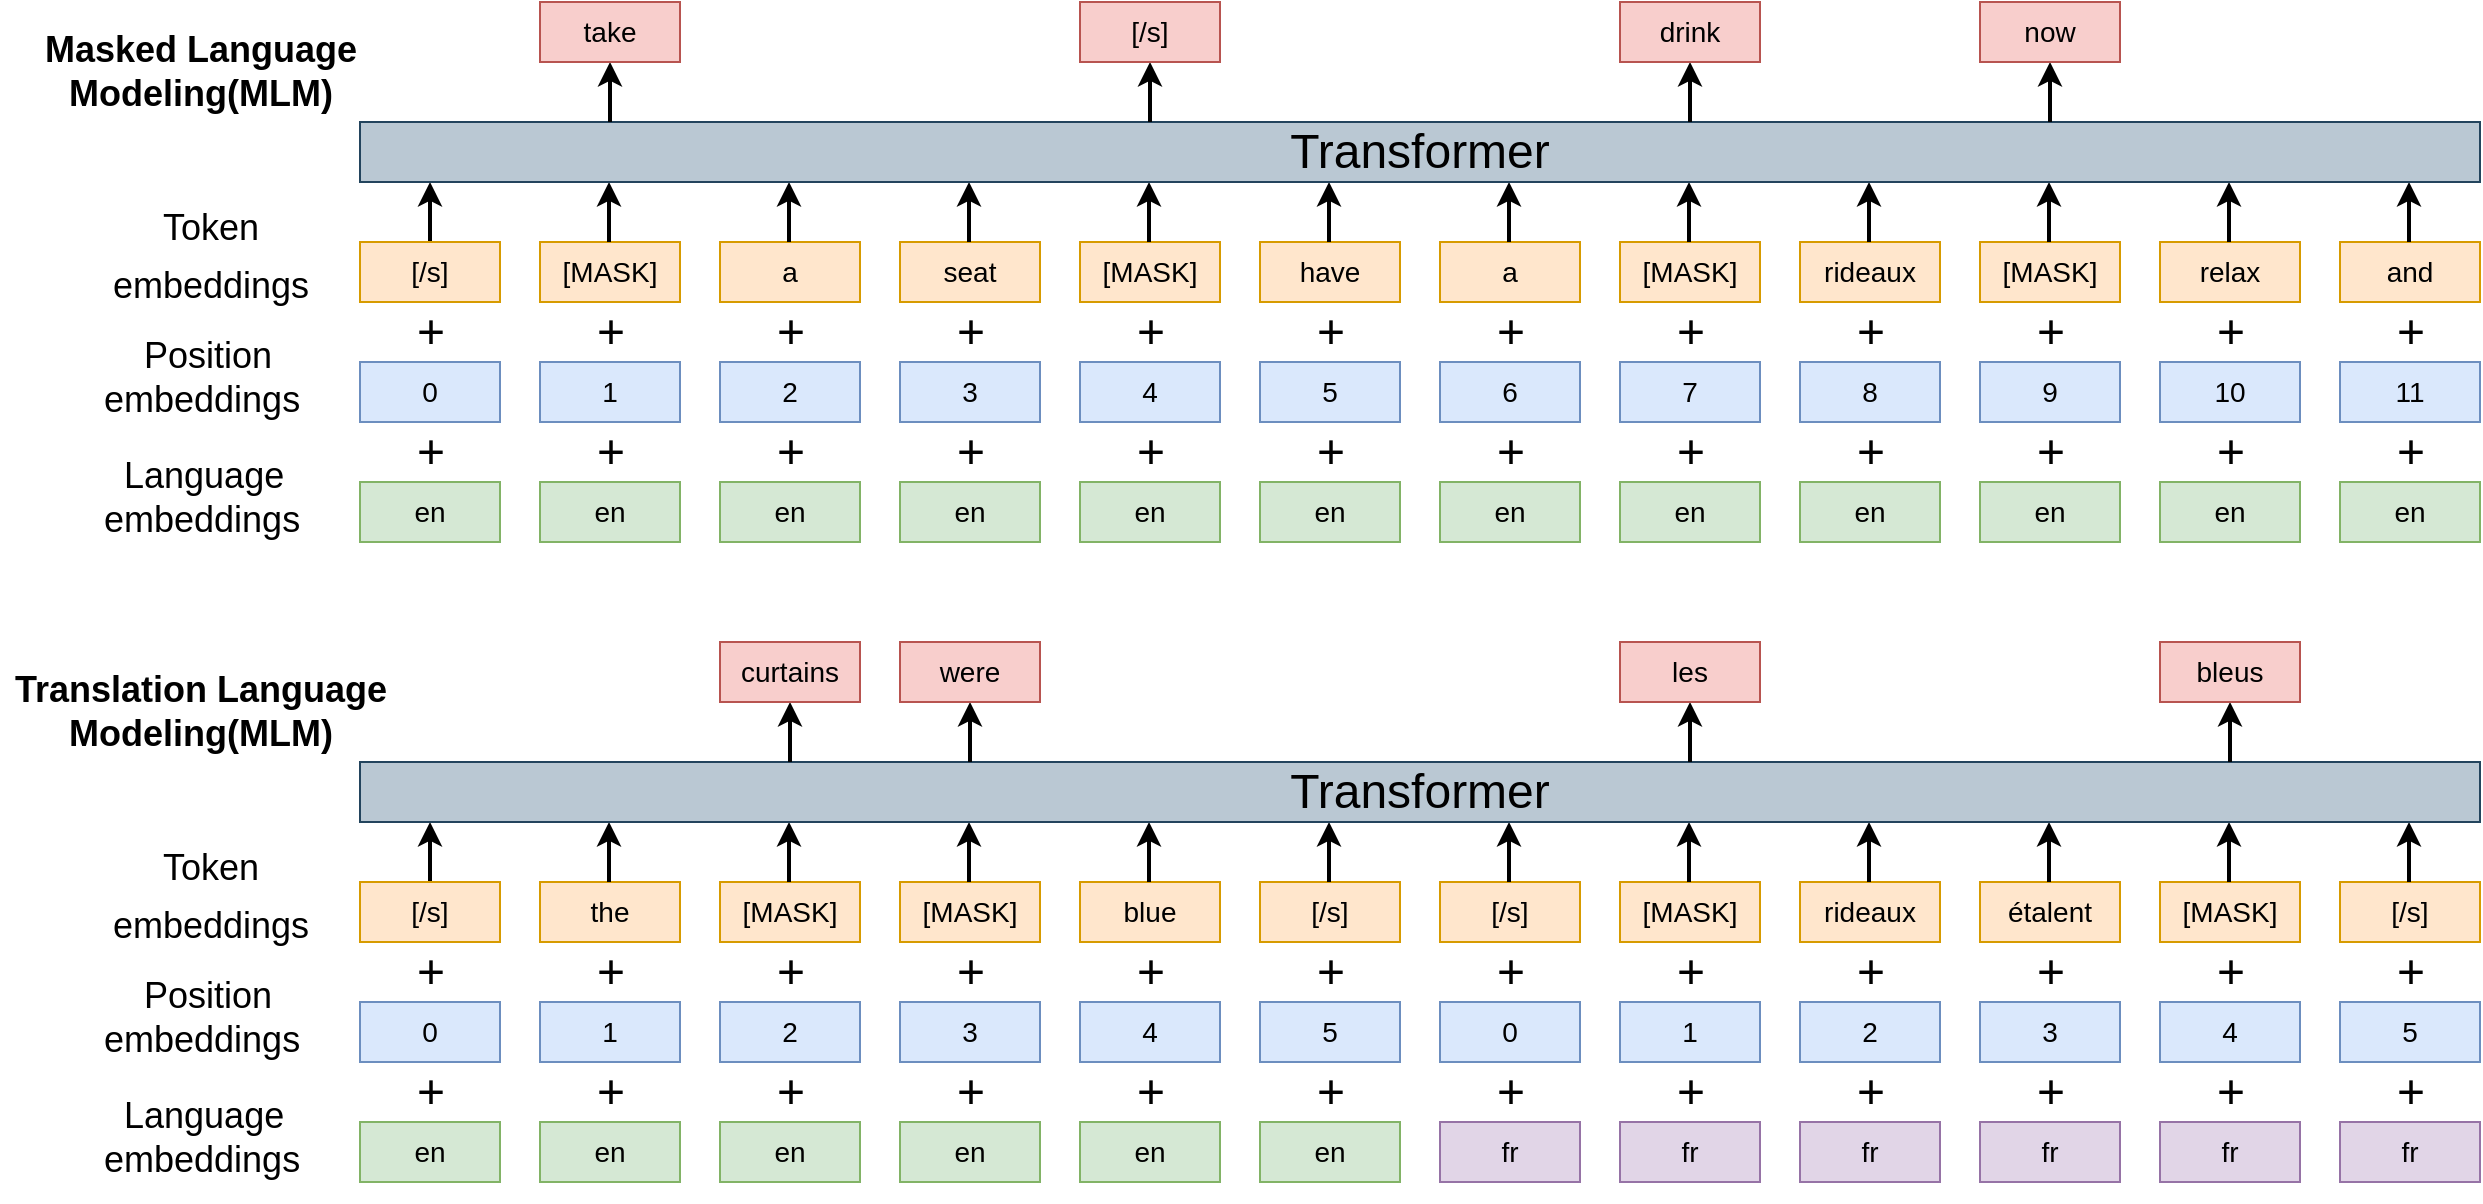 <mxfile version="17.4.4" type="github">
  <diagram id="t7kSTi8LcDSRyWMwSgST" name="Page-1">
    <mxGraphModel dx="1826" dy="1137" grid="1" gridSize="10" guides="1" tooltips="1" connect="1" arrows="1" fold="1" page="0" pageScale="1" pageWidth="827" pageHeight="1169" math="0" shadow="0">
      <root>
        <mxCell id="0" />
        <mxCell id="1" parent="0" />
        <mxCell id="HUBFKe5cnwWDwWhOUPrv-109" style="edgeStyle=orthogonalEdgeStyle;rounded=0;orthogonalLoop=1;jettySize=auto;html=1;exitX=0.5;exitY=0;exitDx=0;exitDy=0;fontSize=24;strokeWidth=2;" edge="1" parent="1" source="HUBFKe5cnwWDwWhOUPrv-1">
          <mxGeometry relative="1" as="geometry">
            <mxPoint x="-135" y="-50" as="targetPoint" />
          </mxGeometry>
        </mxCell>
        <mxCell id="HUBFKe5cnwWDwWhOUPrv-1" value="&lt;font style=&quot;font-size: 14px&quot;&gt;[/s]&lt;/font&gt;" style="rounded=0;whiteSpace=wrap;html=1;fillColor=#ffe6cc;strokeColor=#d79b00;" vertex="1" parent="1">
          <mxGeometry x="-170" y="-20" width="70" height="30" as="geometry" />
        </mxCell>
        <mxCell id="HUBFKe5cnwWDwWhOUPrv-2" value="&lt;font style=&quot;font-size: 14px&quot;&gt;[MASK]&lt;/font&gt;" style="rounded=0;whiteSpace=wrap;html=1;fillColor=#ffe6cc;strokeColor=#d79b00;" vertex="1" parent="1">
          <mxGeometry x="-80" y="-20" width="70" height="30" as="geometry" />
        </mxCell>
        <mxCell id="HUBFKe5cnwWDwWhOUPrv-18" value="&lt;font style=&quot;font-size: 14px&quot;&gt;0&lt;/font&gt;" style="rounded=0;whiteSpace=wrap;html=1;fillColor=#dae8fc;strokeColor=#6c8ebf;" vertex="1" parent="1">
          <mxGeometry x="-170" y="40" width="70" height="30" as="geometry" />
        </mxCell>
        <mxCell id="HUBFKe5cnwWDwWhOUPrv-19" value="&lt;font style=&quot;font-size: 14px&quot;&gt;1&lt;/font&gt;" style="rounded=0;whiteSpace=wrap;html=1;fillColor=#dae8fc;strokeColor=#6c8ebf;" vertex="1" parent="1">
          <mxGeometry x="-80" y="40" width="70" height="30" as="geometry" />
        </mxCell>
        <mxCell id="HUBFKe5cnwWDwWhOUPrv-21" value="&lt;font style=&quot;font-size: 14px&quot;&gt;11&lt;/font&gt;" style="rounded=0;whiteSpace=wrap;html=1;fillColor=#dae8fc;strokeColor=#6c8ebf;" vertex="1" parent="1">
          <mxGeometry x="820" y="40" width="70" height="30" as="geometry" />
        </mxCell>
        <mxCell id="HUBFKe5cnwWDwWhOUPrv-22" value="&lt;font style=&quot;font-size: 14px&quot;&gt;10&lt;/font&gt;" style="rounded=0;whiteSpace=wrap;html=1;fillColor=#dae8fc;strokeColor=#6c8ebf;" vertex="1" parent="1">
          <mxGeometry x="730" y="40" width="70" height="30" as="geometry" />
        </mxCell>
        <mxCell id="HUBFKe5cnwWDwWhOUPrv-23" value="&lt;font style=&quot;font-size: 14px&quot;&gt;9&lt;/font&gt;" style="rounded=0;whiteSpace=wrap;html=1;fillColor=#dae8fc;strokeColor=#6c8ebf;" vertex="1" parent="1">
          <mxGeometry x="640" y="40" width="70" height="30" as="geometry" />
        </mxCell>
        <mxCell id="HUBFKe5cnwWDwWhOUPrv-24" value="&lt;font style=&quot;font-size: 14px&quot;&gt;8&lt;/font&gt;" style="rounded=0;whiteSpace=wrap;html=1;fillColor=#dae8fc;strokeColor=#6c8ebf;" vertex="1" parent="1">
          <mxGeometry x="550" y="40" width="70" height="30" as="geometry" />
        </mxCell>
        <mxCell id="HUBFKe5cnwWDwWhOUPrv-25" value="&lt;font style=&quot;font-size: 14px&quot;&gt;7&lt;/font&gt;" style="rounded=0;whiteSpace=wrap;html=1;fillColor=#dae8fc;strokeColor=#6c8ebf;" vertex="1" parent="1">
          <mxGeometry x="460" y="40" width="70" height="30" as="geometry" />
        </mxCell>
        <mxCell id="HUBFKe5cnwWDwWhOUPrv-26" value="&lt;font style=&quot;font-size: 14px&quot;&gt;6&lt;/font&gt;" style="rounded=0;whiteSpace=wrap;html=1;fillColor=#dae8fc;strokeColor=#6c8ebf;" vertex="1" parent="1">
          <mxGeometry x="370" y="40" width="70" height="30" as="geometry" />
        </mxCell>
        <mxCell id="HUBFKe5cnwWDwWhOUPrv-27" value="&lt;font style=&quot;font-size: 14px&quot;&gt;5&lt;/font&gt;" style="rounded=0;whiteSpace=wrap;html=1;fillColor=#dae8fc;strokeColor=#6c8ebf;" vertex="1" parent="1">
          <mxGeometry x="280" y="40" width="70" height="30" as="geometry" />
        </mxCell>
        <mxCell id="HUBFKe5cnwWDwWhOUPrv-28" value="&lt;font style=&quot;font-size: 14px&quot;&gt;4&lt;/font&gt;" style="rounded=0;whiteSpace=wrap;html=1;fillColor=#dae8fc;strokeColor=#6c8ebf;" vertex="1" parent="1">
          <mxGeometry x="190" y="40" width="70" height="30" as="geometry" />
        </mxCell>
        <mxCell id="HUBFKe5cnwWDwWhOUPrv-29" value="&lt;font style=&quot;font-size: 14px&quot;&gt;3&lt;/font&gt;" style="rounded=0;whiteSpace=wrap;html=1;fillColor=#dae8fc;strokeColor=#6c8ebf;" vertex="1" parent="1">
          <mxGeometry x="100" y="40" width="70" height="30" as="geometry" />
        </mxCell>
        <mxCell id="HUBFKe5cnwWDwWhOUPrv-30" value="&lt;font style=&quot;font-size: 14px&quot;&gt;2&lt;/font&gt;" style="rounded=0;whiteSpace=wrap;html=1;fillColor=#dae8fc;strokeColor=#6c8ebf;" vertex="1" parent="1">
          <mxGeometry x="10" y="40" width="70" height="30" as="geometry" />
        </mxCell>
        <mxCell id="HUBFKe5cnwWDwWhOUPrv-31" value="&lt;font style=&quot;font-size: 14px&quot;&gt;en&lt;/font&gt;" style="rounded=0;whiteSpace=wrap;html=1;fillColor=#d5e8d4;strokeColor=#82b366;" vertex="1" parent="1">
          <mxGeometry x="-170" y="100" width="70" height="30" as="geometry" />
        </mxCell>
        <mxCell id="HUBFKe5cnwWDwWhOUPrv-32" value="&lt;font style=&quot;font-size: 14px&quot;&gt;en&lt;/font&gt;" style="rounded=0;whiteSpace=wrap;html=1;fillColor=#d5e8d4;strokeColor=#82b366;" vertex="1" parent="1">
          <mxGeometry x="-80" y="100" width="70" height="30" as="geometry" />
        </mxCell>
        <mxCell id="HUBFKe5cnwWDwWhOUPrv-34" value="&lt;font style=&quot;font-size: 14px&quot;&gt;en&lt;/font&gt;" style="rounded=0;whiteSpace=wrap;html=1;fillColor=#d5e8d4;strokeColor=#82b366;" vertex="1" parent="1">
          <mxGeometry x="820" y="100" width="70" height="30" as="geometry" />
        </mxCell>
        <mxCell id="HUBFKe5cnwWDwWhOUPrv-35" value="&lt;font style=&quot;font-size: 14px&quot;&gt;en&lt;/font&gt;" style="rounded=0;whiteSpace=wrap;html=1;fillColor=#d5e8d4;strokeColor=#82b366;" vertex="1" parent="1">
          <mxGeometry x="730" y="100" width="70" height="30" as="geometry" />
        </mxCell>
        <mxCell id="HUBFKe5cnwWDwWhOUPrv-36" value="&lt;font style=&quot;font-size: 14px&quot;&gt;en&lt;/font&gt;" style="rounded=0;whiteSpace=wrap;html=1;fillColor=#d5e8d4;strokeColor=#82b366;" vertex="1" parent="1">
          <mxGeometry x="640" y="100" width="70" height="30" as="geometry" />
        </mxCell>
        <mxCell id="HUBFKe5cnwWDwWhOUPrv-37" value="&lt;font style=&quot;font-size: 14px&quot;&gt;en&lt;/font&gt;" style="rounded=0;whiteSpace=wrap;html=1;fillColor=#d5e8d4;strokeColor=#82b366;" vertex="1" parent="1">
          <mxGeometry x="550" y="100" width="70" height="30" as="geometry" />
        </mxCell>
        <mxCell id="HUBFKe5cnwWDwWhOUPrv-38" value="&lt;font style=&quot;font-size: 14px&quot;&gt;en&lt;/font&gt;" style="rounded=0;whiteSpace=wrap;html=1;fillColor=#d5e8d4;strokeColor=#82b366;" vertex="1" parent="1">
          <mxGeometry x="460" y="100" width="70" height="30" as="geometry" />
        </mxCell>
        <mxCell id="HUBFKe5cnwWDwWhOUPrv-39" value="&lt;font style=&quot;font-size: 14px&quot;&gt;en&lt;/font&gt;" style="rounded=0;whiteSpace=wrap;html=1;fillColor=#d5e8d4;strokeColor=#82b366;" vertex="1" parent="1">
          <mxGeometry x="370" y="100" width="70" height="30" as="geometry" />
        </mxCell>
        <mxCell id="HUBFKe5cnwWDwWhOUPrv-40" value="&lt;font style=&quot;font-size: 14px&quot;&gt;en&lt;/font&gt;" style="rounded=0;whiteSpace=wrap;html=1;fillColor=#d5e8d4;strokeColor=#82b366;" vertex="1" parent="1">
          <mxGeometry x="280" y="100" width="70" height="30" as="geometry" />
        </mxCell>
        <mxCell id="HUBFKe5cnwWDwWhOUPrv-41" value="&lt;font style=&quot;font-size: 14px&quot;&gt;en&lt;/font&gt;" style="rounded=0;whiteSpace=wrap;html=1;fillColor=#d5e8d4;strokeColor=#82b366;" vertex="1" parent="1">
          <mxGeometry x="190" y="100" width="70" height="30" as="geometry" />
        </mxCell>
        <mxCell id="HUBFKe5cnwWDwWhOUPrv-42" value="&lt;font style=&quot;font-size: 14px&quot;&gt;en&lt;/font&gt;" style="rounded=0;whiteSpace=wrap;html=1;fillColor=#d5e8d4;strokeColor=#82b366;" vertex="1" parent="1">
          <mxGeometry x="100" y="100" width="70" height="30" as="geometry" />
        </mxCell>
        <mxCell id="HUBFKe5cnwWDwWhOUPrv-43" value="&lt;font style=&quot;font-size: 14px&quot;&gt;en&lt;/font&gt;" style="rounded=0;whiteSpace=wrap;html=1;fillColor=#d5e8d4;strokeColor=#82b366;" vertex="1" parent="1">
          <mxGeometry x="10" y="100" width="70" height="30" as="geometry" />
        </mxCell>
        <mxCell id="HUBFKe5cnwWDwWhOUPrv-83" value="&lt;font style=&quot;font-size: 24px&quot;&gt;+&lt;/font&gt;" style="text;html=1;align=center;verticalAlign=middle;resizable=0;points=[];autosize=1;strokeColor=none;fillColor=none;fontSize=14;" vertex="1" parent="1">
          <mxGeometry x="-150" y="70" width="30" height="30" as="geometry" />
        </mxCell>
        <mxCell id="HUBFKe5cnwWDwWhOUPrv-84" value="&lt;font style=&quot;font-size: 24px&quot;&gt;+&lt;/font&gt;" style="text;html=1;align=center;verticalAlign=middle;resizable=0;points=[];autosize=1;strokeColor=none;fillColor=none;fontSize=14;" vertex="1" parent="1">
          <mxGeometry x="-60" y="70" width="30" height="30" as="geometry" />
        </mxCell>
        <mxCell id="HUBFKe5cnwWDwWhOUPrv-85" value="&lt;font style=&quot;font-size: 24px&quot;&gt;+&lt;/font&gt;" style="text;html=1;align=center;verticalAlign=middle;resizable=0;points=[];autosize=1;strokeColor=none;fillColor=none;fontSize=14;" vertex="1" parent="1">
          <mxGeometry x="30" y="70" width="30" height="30" as="geometry" />
        </mxCell>
        <mxCell id="HUBFKe5cnwWDwWhOUPrv-86" value="&lt;font style=&quot;font-size: 24px&quot;&gt;+&lt;/font&gt;" style="text;html=1;align=center;verticalAlign=middle;resizable=0;points=[];autosize=1;strokeColor=none;fillColor=none;fontSize=14;" vertex="1" parent="1">
          <mxGeometry x="120" y="70" width="30" height="30" as="geometry" />
        </mxCell>
        <mxCell id="HUBFKe5cnwWDwWhOUPrv-87" value="&lt;font style=&quot;font-size: 24px&quot;&gt;+&lt;/font&gt;" style="text;html=1;align=center;verticalAlign=middle;resizable=0;points=[];autosize=1;strokeColor=none;fillColor=none;fontSize=14;" vertex="1" parent="1">
          <mxGeometry x="210" y="70" width="30" height="30" as="geometry" />
        </mxCell>
        <mxCell id="HUBFKe5cnwWDwWhOUPrv-88" value="&lt;font style=&quot;font-size: 24px&quot;&gt;+&lt;/font&gt;" style="text;html=1;align=center;verticalAlign=middle;resizable=0;points=[];autosize=1;strokeColor=none;fillColor=none;fontSize=14;" vertex="1" parent="1">
          <mxGeometry x="300" y="70" width="30" height="30" as="geometry" />
        </mxCell>
        <mxCell id="HUBFKe5cnwWDwWhOUPrv-89" value="&lt;font style=&quot;font-size: 24px&quot;&gt;+&lt;/font&gt;" style="text;html=1;align=center;verticalAlign=middle;resizable=0;points=[];autosize=1;strokeColor=none;fillColor=none;fontSize=14;" vertex="1" parent="1">
          <mxGeometry x="390" y="70" width="30" height="30" as="geometry" />
        </mxCell>
        <mxCell id="HUBFKe5cnwWDwWhOUPrv-90" value="&lt;font style=&quot;font-size: 24px&quot;&gt;+&lt;/font&gt;" style="text;html=1;align=center;verticalAlign=middle;resizable=0;points=[];autosize=1;strokeColor=none;fillColor=none;fontSize=14;" vertex="1" parent="1">
          <mxGeometry x="480" y="70" width="30" height="30" as="geometry" />
        </mxCell>
        <mxCell id="HUBFKe5cnwWDwWhOUPrv-91" value="&lt;font style=&quot;font-size: 24px&quot;&gt;+&lt;/font&gt;" style="text;html=1;align=center;verticalAlign=middle;resizable=0;points=[];autosize=1;strokeColor=none;fillColor=none;fontSize=14;" vertex="1" parent="1">
          <mxGeometry x="570" y="70" width="30" height="30" as="geometry" />
        </mxCell>
        <mxCell id="HUBFKe5cnwWDwWhOUPrv-92" value="&lt;font style=&quot;font-size: 24px&quot;&gt;+&lt;/font&gt;" style="text;html=1;align=center;verticalAlign=middle;resizable=0;points=[];autosize=1;strokeColor=none;fillColor=none;fontSize=14;" vertex="1" parent="1">
          <mxGeometry x="750" y="70" width="30" height="30" as="geometry" />
        </mxCell>
        <mxCell id="HUBFKe5cnwWDwWhOUPrv-93" value="&lt;font style=&quot;font-size: 24px&quot;&gt;+&lt;/font&gt;" style="text;html=1;align=center;verticalAlign=middle;resizable=0;points=[];autosize=1;strokeColor=none;fillColor=none;fontSize=14;" vertex="1" parent="1">
          <mxGeometry x="660" y="70" width="30" height="30" as="geometry" />
        </mxCell>
        <mxCell id="HUBFKe5cnwWDwWhOUPrv-94" value="&lt;font style=&quot;font-size: 24px&quot;&gt;+&lt;/font&gt;" style="text;html=1;align=center;verticalAlign=middle;resizable=0;points=[];autosize=1;strokeColor=none;fillColor=none;fontSize=14;" vertex="1" parent="1">
          <mxGeometry x="840" y="70" width="30" height="30" as="geometry" />
        </mxCell>
        <mxCell id="HUBFKe5cnwWDwWhOUPrv-96" value="&lt;font style=&quot;font-size: 24px&quot;&gt;+&lt;/font&gt;" style="text;html=1;align=center;verticalAlign=middle;resizable=0;points=[];autosize=1;strokeColor=none;fillColor=none;fontSize=14;" vertex="1" parent="1">
          <mxGeometry x="-150" y="10" width="30" height="30" as="geometry" />
        </mxCell>
        <mxCell id="HUBFKe5cnwWDwWhOUPrv-97" value="&lt;font style=&quot;font-size: 24px&quot;&gt;+&lt;/font&gt;" style="text;html=1;align=center;verticalAlign=middle;resizable=0;points=[];autosize=1;strokeColor=none;fillColor=none;fontSize=14;" vertex="1" parent="1">
          <mxGeometry x="-60" y="10" width="30" height="30" as="geometry" />
        </mxCell>
        <mxCell id="HUBFKe5cnwWDwWhOUPrv-98" value="&lt;font style=&quot;font-size: 24px&quot;&gt;+&lt;/font&gt;" style="text;html=1;align=center;verticalAlign=middle;resizable=0;points=[];autosize=1;strokeColor=none;fillColor=none;fontSize=14;" vertex="1" parent="1">
          <mxGeometry x="30" y="10" width="30" height="30" as="geometry" />
        </mxCell>
        <mxCell id="HUBFKe5cnwWDwWhOUPrv-99" value="&lt;font style=&quot;font-size: 24px&quot;&gt;+&lt;/font&gt;" style="text;html=1;align=center;verticalAlign=middle;resizable=0;points=[];autosize=1;strokeColor=none;fillColor=none;fontSize=14;" vertex="1" parent="1">
          <mxGeometry x="120" y="10" width="30" height="30" as="geometry" />
        </mxCell>
        <mxCell id="HUBFKe5cnwWDwWhOUPrv-100" value="&lt;font style=&quot;font-size: 24px&quot;&gt;+&lt;/font&gt;" style="text;html=1;align=center;verticalAlign=middle;resizable=0;points=[];autosize=1;strokeColor=none;fillColor=none;fontSize=14;" vertex="1" parent="1">
          <mxGeometry x="210" y="10" width="30" height="30" as="geometry" />
        </mxCell>
        <mxCell id="HUBFKe5cnwWDwWhOUPrv-101" value="&lt;font style=&quot;font-size: 24px&quot;&gt;+&lt;/font&gt;" style="text;html=1;align=center;verticalAlign=middle;resizable=0;points=[];autosize=1;strokeColor=none;fillColor=none;fontSize=14;" vertex="1" parent="1">
          <mxGeometry x="300" y="10" width="30" height="30" as="geometry" />
        </mxCell>
        <mxCell id="HUBFKe5cnwWDwWhOUPrv-102" value="&lt;font style=&quot;font-size: 24px&quot;&gt;+&lt;/font&gt;" style="text;html=1;align=center;verticalAlign=middle;resizable=0;points=[];autosize=1;strokeColor=none;fillColor=none;fontSize=14;" vertex="1" parent="1">
          <mxGeometry x="390" y="10" width="30" height="30" as="geometry" />
        </mxCell>
        <mxCell id="HUBFKe5cnwWDwWhOUPrv-103" value="&lt;font style=&quot;font-size: 24px&quot;&gt;+&lt;/font&gt;" style="text;html=1;align=center;verticalAlign=middle;resizable=0;points=[];autosize=1;strokeColor=none;fillColor=none;fontSize=14;" vertex="1" parent="1">
          <mxGeometry x="480" y="10" width="30" height="30" as="geometry" />
        </mxCell>
        <mxCell id="HUBFKe5cnwWDwWhOUPrv-104" value="&lt;font style=&quot;font-size: 24px&quot;&gt;+&lt;/font&gt;" style="text;html=1;align=center;verticalAlign=middle;resizable=0;points=[];autosize=1;strokeColor=none;fillColor=none;fontSize=14;" vertex="1" parent="1">
          <mxGeometry x="570" y="10" width="30" height="30" as="geometry" />
        </mxCell>
        <mxCell id="HUBFKe5cnwWDwWhOUPrv-105" value="&lt;font style=&quot;font-size: 24px&quot;&gt;+&lt;/font&gt;" style="text;html=1;align=center;verticalAlign=middle;resizable=0;points=[];autosize=1;strokeColor=none;fillColor=none;fontSize=14;" vertex="1" parent="1">
          <mxGeometry x="750" y="10" width="30" height="30" as="geometry" />
        </mxCell>
        <mxCell id="HUBFKe5cnwWDwWhOUPrv-106" value="&lt;font style=&quot;font-size: 24px&quot;&gt;+&lt;/font&gt;" style="text;html=1;align=center;verticalAlign=middle;resizable=0;points=[];autosize=1;strokeColor=none;fillColor=none;fontSize=14;" vertex="1" parent="1">
          <mxGeometry x="660" y="10" width="30" height="30" as="geometry" />
        </mxCell>
        <mxCell id="HUBFKe5cnwWDwWhOUPrv-107" value="&lt;font style=&quot;font-size: 24px&quot;&gt;+&lt;/font&gt;" style="text;html=1;align=center;verticalAlign=middle;resizable=0;points=[];autosize=1;strokeColor=none;fillColor=none;fontSize=14;" vertex="1" parent="1">
          <mxGeometry x="840" y="10" width="30" height="30" as="geometry" />
        </mxCell>
        <mxCell id="HUBFKe5cnwWDwWhOUPrv-110" style="edgeStyle=orthogonalEdgeStyle;rounded=0;orthogonalLoop=1;jettySize=auto;html=1;exitX=0.5;exitY=0;exitDx=0;exitDy=0;fontSize=24;strokeWidth=2;" edge="1" parent="1">
          <mxGeometry relative="1" as="geometry">
            <mxPoint x="-45.5" y="-50" as="targetPoint" />
            <mxPoint x="-45.5" y="-20" as="sourcePoint" />
          </mxGeometry>
        </mxCell>
        <mxCell id="HUBFKe5cnwWDwWhOUPrv-118" value="&lt;font style=&quot;font-size: 14px&quot;&gt;a&lt;/font&gt;" style="rounded=0;whiteSpace=wrap;html=1;fillColor=#ffe6cc;strokeColor=#d79b00;" vertex="1" parent="1">
          <mxGeometry x="10" y="-20" width="70" height="30" as="geometry" />
        </mxCell>
        <mxCell id="HUBFKe5cnwWDwWhOUPrv-119" style="edgeStyle=orthogonalEdgeStyle;rounded=0;orthogonalLoop=1;jettySize=auto;html=1;exitX=0.5;exitY=0;exitDx=0;exitDy=0;fontSize=24;strokeWidth=2;" edge="1" parent="1">
          <mxGeometry relative="1" as="geometry">
            <mxPoint x="44.5" y="-50" as="targetPoint" />
            <mxPoint x="44.5" y="-20" as="sourcePoint" />
          </mxGeometry>
        </mxCell>
        <mxCell id="HUBFKe5cnwWDwWhOUPrv-125" value="&lt;font style=&quot;font-size: 14px&quot;&gt;seat&lt;/font&gt;" style="rounded=0;whiteSpace=wrap;html=1;fillColor=#ffe6cc;strokeColor=#d79b00;" vertex="1" parent="1">
          <mxGeometry x="100" y="-20" width="70" height="30" as="geometry" />
        </mxCell>
        <mxCell id="HUBFKe5cnwWDwWhOUPrv-126" style="edgeStyle=orthogonalEdgeStyle;rounded=0;orthogonalLoop=1;jettySize=auto;html=1;exitX=0.5;exitY=0;exitDx=0;exitDy=0;fontSize=24;strokeWidth=2;" edge="1" parent="1">
          <mxGeometry relative="1" as="geometry">
            <mxPoint x="134.5" y="-50" as="targetPoint" />
            <mxPoint x="134.5" y="-20" as="sourcePoint" />
          </mxGeometry>
        </mxCell>
        <mxCell id="HUBFKe5cnwWDwWhOUPrv-127" value="&lt;font style=&quot;font-size: 14px&quot;&gt;[MASK]&lt;/font&gt;" style="rounded=0;whiteSpace=wrap;html=1;fillColor=#ffe6cc;strokeColor=#d79b00;" vertex="1" parent="1">
          <mxGeometry x="190" y="-20" width="70" height="30" as="geometry" />
        </mxCell>
        <mxCell id="HUBFKe5cnwWDwWhOUPrv-128" style="edgeStyle=orthogonalEdgeStyle;rounded=0;orthogonalLoop=1;jettySize=auto;html=1;exitX=0.5;exitY=0;exitDx=0;exitDy=0;fontSize=24;strokeWidth=2;" edge="1" parent="1">
          <mxGeometry relative="1" as="geometry">
            <mxPoint x="224.5" y="-50" as="targetPoint" />
            <mxPoint x="224.5" y="-20" as="sourcePoint" />
          </mxGeometry>
        </mxCell>
        <mxCell id="HUBFKe5cnwWDwWhOUPrv-129" value="&lt;font style=&quot;font-size: 14px&quot;&gt;have&lt;/font&gt;" style="rounded=0;whiteSpace=wrap;html=1;fillColor=#ffe6cc;strokeColor=#d79b00;" vertex="1" parent="1">
          <mxGeometry x="280" y="-20" width="70" height="30" as="geometry" />
        </mxCell>
        <mxCell id="HUBFKe5cnwWDwWhOUPrv-130" style="edgeStyle=orthogonalEdgeStyle;rounded=0;orthogonalLoop=1;jettySize=auto;html=1;exitX=0.5;exitY=0;exitDx=0;exitDy=0;fontSize=24;strokeWidth=2;" edge="1" parent="1">
          <mxGeometry relative="1" as="geometry">
            <mxPoint x="314.5" y="-50" as="targetPoint" />
            <mxPoint x="314.5" y="-20" as="sourcePoint" />
          </mxGeometry>
        </mxCell>
        <mxCell id="HUBFKe5cnwWDwWhOUPrv-131" value="&lt;font style=&quot;font-size: 14px&quot;&gt;a&lt;/font&gt;" style="rounded=0;whiteSpace=wrap;html=1;fillColor=#ffe6cc;strokeColor=#d79b00;" vertex="1" parent="1">
          <mxGeometry x="370" y="-20" width="70" height="30" as="geometry" />
        </mxCell>
        <mxCell id="HUBFKe5cnwWDwWhOUPrv-132" style="edgeStyle=orthogonalEdgeStyle;rounded=0;orthogonalLoop=1;jettySize=auto;html=1;exitX=0.5;exitY=0;exitDx=0;exitDy=0;fontSize=24;strokeWidth=2;" edge="1" parent="1">
          <mxGeometry relative="1" as="geometry">
            <mxPoint x="404.5" y="-50" as="targetPoint" />
            <mxPoint x="404.5" y="-20" as="sourcePoint" />
          </mxGeometry>
        </mxCell>
        <mxCell id="HUBFKe5cnwWDwWhOUPrv-133" value="&lt;span style=&quot;font-size: 14px&quot;&gt;[MASK]&lt;/span&gt;" style="rounded=0;whiteSpace=wrap;html=1;fillColor=#ffe6cc;strokeColor=#d79b00;" vertex="1" parent="1">
          <mxGeometry x="460" y="-20" width="70" height="30" as="geometry" />
        </mxCell>
        <mxCell id="HUBFKe5cnwWDwWhOUPrv-134" style="edgeStyle=orthogonalEdgeStyle;rounded=0;orthogonalLoop=1;jettySize=auto;html=1;exitX=0.5;exitY=0;exitDx=0;exitDy=0;fontSize=24;strokeWidth=2;" edge="1" parent="1">
          <mxGeometry relative="1" as="geometry">
            <mxPoint x="494.5" y="-50" as="targetPoint" />
            <mxPoint x="494.5" y="-20" as="sourcePoint" />
          </mxGeometry>
        </mxCell>
        <mxCell id="HUBFKe5cnwWDwWhOUPrv-135" value="&lt;font style=&quot;font-size: 14px&quot;&gt;rideaux&lt;/font&gt;" style="rounded=0;whiteSpace=wrap;html=1;fillColor=#ffe6cc;strokeColor=#d79b00;" vertex="1" parent="1">
          <mxGeometry x="550" y="-20" width="70" height="30" as="geometry" />
        </mxCell>
        <mxCell id="HUBFKe5cnwWDwWhOUPrv-136" style="edgeStyle=orthogonalEdgeStyle;rounded=0;orthogonalLoop=1;jettySize=auto;html=1;exitX=0.5;exitY=0;exitDx=0;exitDy=0;fontSize=24;strokeWidth=2;" edge="1" parent="1">
          <mxGeometry relative="1" as="geometry">
            <mxPoint x="584.5" y="-50" as="targetPoint" />
            <mxPoint x="584.5" y="-20" as="sourcePoint" />
          </mxGeometry>
        </mxCell>
        <mxCell id="HUBFKe5cnwWDwWhOUPrv-137" value="&lt;span style=&quot;font-size: 14px&quot;&gt;[MASK]&lt;/span&gt;" style="rounded=0;whiteSpace=wrap;html=1;fillColor=#ffe6cc;strokeColor=#d79b00;" vertex="1" parent="1">
          <mxGeometry x="640" y="-20" width="70" height="30" as="geometry" />
        </mxCell>
        <mxCell id="HUBFKe5cnwWDwWhOUPrv-138" style="edgeStyle=orthogonalEdgeStyle;rounded=0;orthogonalLoop=1;jettySize=auto;html=1;exitX=0.5;exitY=0;exitDx=0;exitDy=0;fontSize=24;strokeWidth=2;" edge="1" parent="1">
          <mxGeometry relative="1" as="geometry">
            <mxPoint x="674.5" y="-50" as="targetPoint" />
            <mxPoint x="674.5" y="-20" as="sourcePoint" />
          </mxGeometry>
        </mxCell>
        <mxCell id="HUBFKe5cnwWDwWhOUPrv-139" value="&lt;font style=&quot;font-size: 14px&quot;&gt;relax&lt;/font&gt;" style="rounded=0;whiteSpace=wrap;html=1;fillColor=#ffe6cc;strokeColor=#d79b00;" vertex="1" parent="1">
          <mxGeometry x="730" y="-20" width="70" height="30" as="geometry" />
        </mxCell>
        <mxCell id="HUBFKe5cnwWDwWhOUPrv-140" style="edgeStyle=orthogonalEdgeStyle;rounded=0;orthogonalLoop=1;jettySize=auto;html=1;exitX=0.5;exitY=0;exitDx=0;exitDy=0;fontSize=24;strokeWidth=2;" edge="1" parent="1">
          <mxGeometry relative="1" as="geometry">
            <mxPoint x="764.5" y="-50" as="targetPoint" />
            <mxPoint x="764.5" y="-20" as="sourcePoint" />
          </mxGeometry>
        </mxCell>
        <mxCell id="HUBFKe5cnwWDwWhOUPrv-141" value="&lt;font style=&quot;font-size: 14px&quot;&gt;and&lt;/font&gt;" style="rounded=0;whiteSpace=wrap;html=1;fillColor=#ffe6cc;strokeColor=#d79b00;" vertex="1" parent="1">
          <mxGeometry x="820" y="-20" width="70" height="30" as="geometry" />
        </mxCell>
        <mxCell id="HUBFKe5cnwWDwWhOUPrv-142" style="edgeStyle=orthogonalEdgeStyle;rounded=0;orthogonalLoop=1;jettySize=auto;html=1;exitX=0.5;exitY=0;exitDx=0;exitDy=0;fontSize=24;strokeWidth=2;" edge="1" parent="1">
          <mxGeometry relative="1" as="geometry">
            <mxPoint x="854.5" y="-50" as="targetPoint" />
            <mxPoint x="854.5" y="-20" as="sourcePoint" />
          </mxGeometry>
        </mxCell>
        <mxCell id="HUBFKe5cnwWDwWhOUPrv-145" value="Transformer" style="rounded=0;whiteSpace=wrap;html=1;fontSize=24;fillColor=#bac8d3;strokeColor=#23445d;" vertex="1" parent="1">
          <mxGeometry x="-170" y="-80" width="1060" height="30" as="geometry" />
        </mxCell>
        <mxCell id="HUBFKe5cnwWDwWhOUPrv-146" value="&lt;font style=&quot;font-size: 18px&quot;&gt;Token&lt;br&gt;embeddings&lt;/font&gt;" style="text;html=1;align=center;verticalAlign=middle;resizable=0;points=[];autosize=1;strokeColor=none;fillColor=none;fontSize=24;" vertex="1" parent="1">
          <mxGeometry x="-300" y="-50" width="110" height="70" as="geometry" />
        </mxCell>
        <mxCell id="HUBFKe5cnwWDwWhOUPrv-147" value="&lt;span style=&quot;color: rgb(0 , 0 , 0) ; font-family: &amp;#34;helvetica&amp;#34; ; font-size: 18px ; font-style: normal ; font-weight: 400 ; letter-spacing: normal ; text-align: center ; text-indent: 0px ; text-transform: none ; word-spacing: 0px ; background-color: rgb(255 , 255 , 255) ; display: inline ; float: none&quot;&gt;&amp;nbsp; &amp;nbsp; Position&lt;/span&gt;&lt;br style=&quot;color: rgb(0 , 0 , 0) ; font-family: &amp;#34;helvetica&amp;#34; ; font-size: 18px ; font-style: normal ; font-weight: 400 ; letter-spacing: normal ; text-align: center ; text-indent: 0px ; text-transform: none ; word-spacing: 0px ; background-color: rgb(255 , 255 , 255)&quot;&gt;&lt;span style=&quot;color: rgb(0 , 0 , 0) ; font-family: &amp;#34;helvetica&amp;#34; ; font-size: 18px ; font-style: normal ; font-weight: 400 ; letter-spacing: normal ; text-align: center ; text-indent: 0px ; text-transform: none ; word-spacing: 0px ; background-color: rgb(255 , 255 , 255) ; display: inline ; float: none&quot;&gt;embeddings&lt;/span&gt;" style="text;whiteSpace=wrap;html=1;fontSize=18;" vertex="1" parent="1">
          <mxGeometry x="-300" y="20" width="120" height="60" as="geometry" />
        </mxCell>
        <mxCell id="HUBFKe5cnwWDwWhOUPrv-148" value="&lt;span style=&quot;color: rgb(0 , 0 , 0) ; font-family: &amp;#34;helvetica&amp;#34; ; font-size: 18px ; font-style: normal ; font-weight: 400 ; letter-spacing: normal ; text-align: center ; text-indent: 0px ; text-transform: none ; word-spacing: 0px ; background-color: rgb(255 , 255 , 255) ; display: inline ; float: none&quot;&gt;&amp;nbsp; Language&lt;/span&gt;&lt;br style=&quot;color: rgb(0 , 0 , 0) ; font-family: &amp;#34;helvetica&amp;#34; ; font-size: 18px ; font-style: normal ; font-weight: 400 ; letter-spacing: normal ; text-align: center ; text-indent: 0px ; text-transform: none ; word-spacing: 0px ; background-color: rgb(255 , 255 , 255)&quot;&gt;&lt;span style=&quot;color: rgb(0 , 0 , 0) ; font-family: &amp;#34;helvetica&amp;#34; ; font-size: 18px ; font-style: normal ; font-weight: 400 ; letter-spacing: normal ; text-align: center ; text-indent: 0px ; text-transform: none ; word-spacing: 0px ; background-color: rgb(255 , 255 , 255) ; display: inline ; float: none&quot;&gt;embeddings&lt;/span&gt;" style="text;whiteSpace=wrap;html=1;fontSize=18;" vertex="1" parent="1">
          <mxGeometry x="-300" y="80" width="120" height="60" as="geometry" />
        </mxCell>
        <mxCell id="HUBFKe5cnwWDwWhOUPrv-149" value="&lt;b&gt;Masked Language&lt;br&gt;Modeling(MLM)&lt;/b&gt;" style="text;html=1;align=center;verticalAlign=middle;resizable=0;points=[];autosize=1;strokeColor=none;fillColor=none;fontSize=18;" vertex="1" parent="1">
          <mxGeometry x="-335" y="-130" width="170" height="50" as="geometry" />
        </mxCell>
        <mxCell id="HUBFKe5cnwWDwWhOUPrv-155" style="edgeStyle=orthogonalEdgeStyle;rounded=0;orthogonalLoop=1;jettySize=auto;html=1;fontSize=18;strokeWidth=2;entryX=0.5;entryY=1;entryDx=0;entryDy=0;" edge="1" parent="1" target="HUBFKe5cnwWDwWhOUPrv-150">
          <mxGeometry relative="1" as="geometry">
            <mxPoint x="40" y="-125" as="targetPoint" />
            <mxPoint x="-45" y="-80" as="sourcePoint" />
          </mxGeometry>
        </mxCell>
        <mxCell id="HUBFKe5cnwWDwWhOUPrv-150" value="&lt;font style=&quot;font-size: 14px&quot;&gt;take&lt;/font&gt;" style="rounded=0;whiteSpace=wrap;html=1;fillColor=#f8cecc;strokeColor=#b85450;" vertex="1" parent="1">
          <mxGeometry x="-80" y="-140" width="70" height="30" as="geometry" />
        </mxCell>
        <mxCell id="HUBFKe5cnwWDwWhOUPrv-156" style="edgeStyle=orthogonalEdgeStyle;rounded=0;orthogonalLoop=1;jettySize=auto;html=1;fontSize=18;strokeWidth=2;entryX=0.5;entryY=1;entryDx=0;entryDy=0;" edge="1" parent="1" target="HUBFKe5cnwWDwWhOUPrv-157">
          <mxGeometry relative="1" as="geometry">
            <mxPoint x="760" y="-125" as="targetPoint" />
            <mxPoint x="675" y="-80" as="sourcePoint" />
          </mxGeometry>
        </mxCell>
        <mxCell id="HUBFKe5cnwWDwWhOUPrv-157" value="&lt;font style=&quot;font-size: 14px&quot;&gt;now&lt;/font&gt;" style="rounded=0;whiteSpace=wrap;html=1;fillColor=#f8cecc;strokeColor=#b85450;" vertex="1" parent="1">
          <mxGeometry x="640" y="-140" width="70" height="30" as="geometry" />
        </mxCell>
        <mxCell id="HUBFKe5cnwWDwWhOUPrv-160" style="edgeStyle=orthogonalEdgeStyle;rounded=0;orthogonalLoop=1;jettySize=auto;html=1;fontSize=18;strokeWidth=2;entryX=0.5;entryY=1;entryDx=0;entryDy=0;" edge="1" parent="1" target="HUBFKe5cnwWDwWhOUPrv-161">
          <mxGeometry relative="1" as="geometry">
            <mxPoint x="310" y="-125" as="targetPoint" />
            <mxPoint x="225" y="-80" as="sourcePoint" />
          </mxGeometry>
        </mxCell>
        <mxCell id="HUBFKe5cnwWDwWhOUPrv-161" value="&lt;font style=&quot;font-size: 14px&quot;&gt;[/s]&lt;/font&gt;" style="rounded=0;whiteSpace=wrap;html=1;fillColor=#f8cecc;strokeColor=#b85450;" vertex="1" parent="1">
          <mxGeometry x="190" y="-140" width="70" height="30" as="geometry" />
        </mxCell>
        <mxCell id="HUBFKe5cnwWDwWhOUPrv-162" style="edgeStyle=orthogonalEdgeStyle;rounded=0;orthogonalLoop=1;jettySize=auto;html=1;fontSize=18;strokeWidth=2;entryX=0.5;entryY=1;entryDx=0;entryDy=0;" edge="1" parent="1" target="HUBFKe5cnwWDwWhOUPrv-163">
          <mxGeometry relative="1" as="geometry">
            <mxPoint x="580" y="-125" as="targetPoint" />
            <mxPoint x="495" y="-80" as="sourcePoint" />
          </mxGeometry>
        </mxCell>
        <mxCell id="HUBFKe5cnwWDwWhOUPrv-163" value="&lt;font style=&quot;font-size: 14px&quot;&gt;drink&lt;/font&gt;" style="rounded=0;whiteSpace=wrap;html=1;fillColor=#f8cecc;strokeColor=#b85450;" vertex="1" parent="1">
          <mxGeometry x="460" y="-140" width="70" height="30" as="geometry" />
        </mxCell>
        <mxCell id="HUBFKe5cnwWDwWhOUPrv-164" style="edgeStyle=orthogonalEdgeStyle;rounded=0;orthogonalLoop=1;jettySize=auto;html=1;exitX=0.5;exitY=0;exitDx=0;exitDy=0;fontSize=24;strokeWidth=2;" edge="1" parent="1" source="HUBFKe5cnwWDwWhOUPrv-165">
          <mxGeometry relative="1" as="geometry">
            <mxPoint x="-135" y="270" as="targetPoint" />
          </mxGeometry>
        </mxCell>
        <mxCell id="HUBFKe5cnwWDwWhOUPrv-165" value="&lt;font style=&quot;font-size: 14px&quot;&gt;[/s]&lt;/font&gt;" style="rounded=0;whiteSpace=wrap;html=1;fillColor=#ffe6cc;strokeColor=#d79b00;" vertex="1" parent="1">
          <mxGeometry x="-170" y="300" width="70" height="30" as="geometry" />
        </mxCell>
        <mxCell id="HUBFKe5cnwWDwWhOUPrv-166" value="&lt;font style=&quot;font-size: 14px&quot;&gt;the&lt;/font&gt;" style="rounded=0;whiteSpace=wrap;html=1;fillColor=#ffe6cc;strokeColor=#d79b00;" vertex="1" parent="1">
          <mxGeometry x="-80" y="300" width="70" height="30" as="geometry" />
        </mxCell>
        <mxCell id="HUBFKe5cnwWDwWhOUPrv-167" value="&lt;font style=&quot;font-size: 14px&quot;&gt;0&lt;/font&gt;" style="rounded=0;whiteSpace=wrap;html=1;fillColor=#dae8fc;strokeColor=#6c8ebf;" vertex="1" parent="1">
          <mxGeometry x="-170" y="360" width="70" height="30" as="geometry" />
        </mxCell>
        <mxCell id="HUBFKe5cnwWDwWhOUPrv-168" value="&lt;font style=&quot;font-size: 14px&quot;&gt;1&lt;/font&gt;" style="rounded=0;whiteSpace=wrap;html=1;fillColor=#dae8fc;strokeColor=#6c8ebf;" vertex="1" parent="1">
          <mxGeometry x="-80" y="360" width="70" height="30" as="geometry" />
        </mxCell>
        <mxCell id="HUBFKe5cnwWDwWhOUPrv-169" value="&lt;font style=&quot;font-size: 14px&quot;&gt;5&lt;/font&gt;" style="rounded=0;whiteSpace=wrap;html=1;fillColor=#dae8fc;strokeColor=#6c8ebf;" vertex="1" parent="1">
          <mxGeometry x="820" y="360" width="70" height="30" as="geometry" />
        </mxCell>
        <mxCell id="HUBFKe5cnwWDwWhOUPrv-170" value="&lt;font style=&quot;font-size: 14px&quot;&gt;4&lt;/font&gt;" style="rounded=0;whiteSpace=wrap;html=1;fillColor=#dae8fc;strokeColor=#6c8ebf;" vertex="1" parent="1">
          <mxGeometry x="730" y="360" width="70" height="30" as="geometry" />
        </mxCell>
        <mxCell id="HUBFKe5cnwWDwWhOUPrv-171" value="&lt;font style=&quot;font-size: 14px&quot;&gt;3&lt;/font&gt;" style="rounded=0;whiteSpace=wrap;html=1;fillColor=#dae8fc;strokeColor=#6c8ebf;" vertex="1" parent="1">
          <mxGeometry x="640" y="360" width="70" height="30" as="geometry" />
        </mxCell>
        <mxCell id="HUBFKe5cnwWDwWhOUPrv-172" value="&lt;font style=&quot;font-size: 14px&quot;&gt;2&lt;/font&gt;" style="rounded=0;whiteSpace=wrap;html=1;fillColor=#dae8fc;strokeColor=#6c8ebf;" vertex="1" parent="1">
          <mxGeometry x="550" y="360" width="70" height="30" as="geometry" />
        </mxCell>
        <mxCell id="HUBFKe5cnwWDwWhOUPrv-173" value="&lt;font style=&quot;font-size: 14px&quot;&gt;1&lt;/font&gt;" style="rounded=0;whiteSpace=wrap;html=1;fillColor=#dae8fc;strokeColor=#6c8ebf;" vertex="1" parent="1">
          <mxGeometry x="460" y="360" width="70" height="30" as="geometry" />
        </mxCell>
        <mxCell id="HUBFKe5cnwWDwWhOUPrv-174" value="&lt;font style=&quot;font-size: 14px&quot;&gt;0&lt;/font&gt;" style="rounded=0;whiteSpace=wrap;html=1;fillColor=#dae8fc;strokeColor=#6c8ebf;" vertex="1" parent="1">
          <mxGeometry x="370" y="360" width="70" height="30" as="geometry" />
        </mxCell>
        <mxCell id="HUBFKe5cnwWDwWhOUPrv-175" value="&lt;font style=&quot;font-size: 14px&quot;&gt;5&lt;/font&gt;" style="rounded=0;whiteSpace=wrap;html=1;fillColor=#dae8fc;strokeColor=#6c8ebf;" vertex="1" parent="1">
          <mxGeometry x="280" y="360" width="70" height="30" as="geometry" />
        </mxCell>
        <mxCell id="HUBFKe5cnwWDwWhOUPrv-176" value="&lt;font style=&quot;font-size: 14px&quot;&gt;4&lt;/font&gt;" style="rounded=0;whiteSpace=wrap;html=1;fillColor=#dae8fc;strokeColor=#6c8ebf;" vertex="1" parent="1">
          <mxGeometry x="190" y="360" width="70" height="30" as="geometry" />
        </mxCell>
        <mxCell id="HUBFKe5cnwWDwWhOUPrv-177" value="&lt;font style=&quot;font-size: 14px&quot;&gt;3&lt;/font&gt;" style="rounded=0;whiteSpace=wrap;html=1;fillColor=#dae8fc;strokeColor=#6c8ebf;" vertex="1" parent="1">
          <mxGeometry x="100" y="360" width="70" height="30" as="geometry" />
        </mxCell>
        <mxCell id="HUBFKe5cnwWDwWhOUPrv-178" value="&lt;font style=&quot;font-size: 14px&quot;&gt;2&lt;/font&gt;" style="rounded=0;whiteSpace=wrap;html=1;fillColor=#dae8fc;strokeColor=#6c8ebf;" vertex="1" parent="1">
          <mxGeometry x="10" y="360" width="70" height="30" as="geometry" />
        </mxCell>
        <mxCell id="HUBFKe5cnwWDwWhOUPrv-179" value="&lt;font style=&quot;font-size: 14px&quot;&gt;en&lt;/font&gt;" style="rounded=0;whiteSpace=wrap;html=1;fillColor=#d5e8d4;strokeColor=#82b366;" vertex="1" parent="1">
          <mxGeometry x="-170" y="420" width="70" height="30" as="geometry" />
        </mxCell>
        <mxCell id="HUBFKe5cnwWDwWhOUPrv-180" value="&lt;font style=&quot;font-size: 14px&quot;&gt;en&lt;/font&gt;" style="rounded=0;whiteSpace=wrap;html=1;fillColor=#d5e8d4;strokeColor=#82b366;" vertex="1" parent="1">
          <mxGeometry x="-80" y="420" width="70" height="30" as="geometry" />
        </mxCell>
        <mxCell id="HUBFKe5cnwWDwWhOUPrv-181" value="&lt;font style=&quot;font-size: 14px&quot;&gt;fr&lt;/font&gt;" style="rounded=0;whiteSpace=wrap;html=1;fillColor=#e1d5e7;strokeColor=#9673a6;" vertex="1" parent="1">
          <mxGeometry x="820" y="420" width="70" height="30" as="geometry" />
        </mxCell>
        <mxCell id="HUBFKe5cnwWDwWhOUPrv-182" value="&lt;font style=&quot;font-size: 14px&quot;&gt;fr&lt;/font&gt;" style="rounded=0;whiteSpace=wrap;html=1;fillColor=#e1d5e7;strokeColor=#9673a6;" vertex="1" parent="1">
          <mxGeometry x="730" y="420" width="70" height="30" as="geometry" />
        </mxCell>
        <mxCell id="HUBFKe5cnwWDwWhOUPrv-183" value="&lt;font style=&quot;font-size: 14px&quot;&gt;fr&lt;/font&gt;" style="rounded=0;whiteSpace=wrap;html=1;fillColor=#e1d5e7;strokeColor=#9673a6;" vertex="1" parent="1">
          <mxGeometry x="640" y="420" width="70" height="30" as="geometry" />
        </mxCell>
        <mxCell id="HUBFKe5cnwWDwWhOUPrv-184" value="&lt;font style=&quot;font-size: 14px&quot;&gt;fr&lt;/font&gt;" style="rounded=0;whiteSpace=wrap;html=1;fillColor=#e1d5e7;strokeColor=#9673a6;" vertex="1" parent="1">
          <mxGeometry x="550" y="420" width="70" height="30" as="geometry" />
        </mxCell>
        <mxCell id="HUBFKe5cnwWDwWhOUPrv-185" value="&lt;font style=&quot;font-size: 14px&quot;&gt;fr&lt;/font&gt;" style="rounded=0;whiteSpace=wrap;html=1;fillColor=#e1d5e7;strokeColor=#9673a6;" vertex="1" parent="1">
          <mxGeometry x="460" y="420" width="70" height="30" as="geometry" />
        </mxCell>
        <mxCell id="HUBFKe5cnwWDwWhOUPrv-186" value="&lt;font style=&quot;font-size: 14px&quot;&gt;fr&lt;/font&gt;" style="rounded=0;whiteSpace=wrap;html=1;fillColor=#e1d5e7;strokeColor=#9673a6;" vertex="1" parent="1">
          <mxGeometry x="370" y="420" width="70" height="30" as="geometry" />
        </mxCell>
        <mxCell id="HUBFKe5cnwWDwWhOUPrv-187" value="&lt;font style=&quot;font-size: 14px&quot;&gt;en&lt;/font&gt;" style="rounded=0;whiteSpace=wrap;html=1;fillColor=#d5e8d4;strokeColor=#82b366;" vertex="1" parent="1">
          <mxGeometry x="280" y="420" width="70" height="30" as="geometry" />
        </mxCell>
        <mxCell id="HUBFKe5cnwWDwWhOUPrv-188" value="&lt;font style=&quot;font-size: 14px&quot;&gt;en&lt;/font&gt;" style="rounded=0;whiteSpace=wrap;html=1;fillColor=#d5e8d4;strokeColor=#82b366;" vertex="1" parent="1">
          <mxGeometry x="190" y="420" width="70" height="30" as="geometry" />
        </mxCell>
        <mxCell id="HUBFKe5cnwWDwWhOUPrv-189" value="&lt;font style=&quot;font-size: 14px&quot;&gt;en&lt;/font&gt;" style="rounded=0;whiteSpace=wrap;html=1;fillColor=#d5e8d4;strokeColor=#82b366;" vertex="1" parent="1">
          <mxGeometry x="100" y="420" width="70" height="30" as="geometry" />
        </mxCell>
        <mxCell id="HUBFKe5cnwWDwWhOUPrv-190" value="&lt;font style=&quot;font-size: 14px&quot;&gt;en&lt;/font&gt;" style="rounded=0;whiteSpace=wrap;html=1;fillColor=#d5e8d4;strokeColor=#82b366;" vertex="1" parent="1">
          <mxGeometry x="10" y="420" width="70" height="30" as="geometry" />
        </mxCell>
        <mxCell id="HUBFKe5cnwWDwWhOUPrv-191" value="&lt;font style=&quot;font-size: 24px&quot;&gt;+&lt;/font&gt;" style="text;html=1;align=center;verticalAlign=middle;resizable=0;points=[];autosize=1;strokeColor=none;fillColor=none;fontSize=14;" vertex="1" parent="1">
          <mxGeometry x="-150" y="390" width="30" height="30" as="geometry" />
        </mxCell>
        <mxCell id="HUBFKe5cnwWDwWhOUPrv-192" value="&lt;font style=&quot;font-size: 24px&quot;&gt;+&lt;/font&gt;" style="text;html=1;align=center;verticalAlign=middle;resizable=0;points=[];autosize=1;strokeColor=none;fillColor=none;fontSize=14;" vertex="1" parent="1">
          <mxGeometry x="-60" y="390" width="30" height="30" as="geometry" />
        </mxCell>
        <mxCell id="HUBFKe5cnwWDwWhOUPrv-193" value="&lt;font style=&quot;font-size: 24px&quot;&gt;+&lt;/font&gt;" style="text;html=1;align=center;verticalAlign=middle;resizable=0;points=[];autosize=1;strokeColor=none;fillColor=none;fontSize=14;" vertex="1" parent="1">
          <mxGeometry x="30" y="390" width="30" height="30" as="geometry" />
        </mxCell>
        <mxCell id="HUBFKe5cnwWDwWhOUPrv-194" value="&lt;font style=&quot;font-size: 24px&quot;&gt;+&lt;/font&gt;" style="text;html=1;align=center;verticalAlign=middle;resizable=0;points=[];autosize=1;strokeColor=none;fillColor=none;fontSize=14;" vertex="1" parent="1">
          <mxGeometry x="120" y="390" width="30" height="30" as="geometry" />
        </mxCell>
        <mxCell id="HUBFKe5cnwWDwWhOUPrv-195" value="&lt;font style=&quot;font-size: 24px&quot;&gt;+&lt;/font&gt;" style="text;html=1;align=center;verticalAlign=middle;resizable=0;points=[];autosize=1;strokeColor=none;fillColor=none;fontSize=14;" vertex="1" parent="1">
          <mxGeometry x="210" y="390" width="30" height="30" as="geometry" />
        </mxCell>
        <mxCell id="HUBFKe5cnwWDwWhOUPrv-196" value="&lt;font style=&quot;font-size: 24px&quot;&gt;+&lt;/font&gt;" style="text;html=1;align=center;verticalAlign=middle;resizable=0;points=[];autosize=1;strokeColor=none;fillColor=none;fontSize=14;" vertex="1" parent="1">
          <mxGeometry x="300" y="390" width="30" height="30" as="geometry" />
        </mxCell>
        <mxCell id="HUBFKe5cnwWDwWhOUPrv-197" value="&lt;font style=&quot;font-size: 24px&quot;&gt;+&lt;/font&gt;" style="text;html=1;align=center;verticalAlign=middle;resizable=0;points=[];autosize=1;strokeColor=none;fillColor=none;fontSize=14;" vertex="1" parent="1">
          <mxGeometry x="390" y="390" width="30" height="30" as="geometry" />
        </mxCell>
        <mxCell id="HUBFKe5cnwWDwWhOUPrv-198" value="&lt;font style=&quot;font-size: 24px&quot;&gt;+&lt;/font&gt;" style="text;html=1;align=center;verticalAlign=middle;resizable=0;points=[];autosize=1;strokeColor=none;fillColor=none;fontSize=14;" vertex="1" parent="1">
          <mxGeometry x="480" y="390" width="30" height="30" as="geometry" />
        </mxCell>
        <mxCell id="HUBFKe5cnwWDwWhOUPrv-199" value="&lt;font style=&quot;font-size: 24px&quot;&gt;+&lt;/font&gt;" style="text;html=1;align=center;verticalAlign=middle;resizable=0;points=[];autosize=1;strokeColor=none;fillColor=none;fontSize=14;" vertex="1" parent="1">
          <mxGeometry x="570" y="390" width="30" height="30" as="geometry" />
        </mxCell>
        <mxCell id="HUBFKe5cnwWDwWhOUPrv-200" value="&lt;font style=&quot;font-size: 24px&quot;&gt;+&lt;/font&gt;" style="text;html=1;align=center;verticalAlign=middle;resizable=0;points=[];autosize=1;strokeColor=none;fillColor=none;fontSize=14;" vertex="1" parent="1">
          <mxGeometry x="750" y="390" width="30" height="30" as="geometry" />
        </mxCell>
        <mxCell id="HUBFKe5cnwWDwWhOUPrv-201" value="&lt;font style=&quot;font-size: 24px&quot;&gt;+&lt;/font&gt;" style="text;html=1;align=center;verticalAlign=middle;resizable=0;points=[];autosize=1;strokeColor=none;fillColor=none;fontSize=14;" vertex="1" parent="1">
          <mxGeometry x="660" y="390" width="30" height="30" as="geometry" />
        </mxCell>
        <mxCell id="HUBFKe5cnwWDwWhOUPrv-202" value="&lt;font style=&quot;font-size: 24px&quot;&gt;+&lt;/font&gt;" style="text;html=1;align=center;verticalAlign=middle;resizable=0;points=[];autosize=1;strokeColor=none;fillColor=none;fontSize=14;" vertex="1" parent="1">
          <mxGeometry x="840" y="390" width="30" height="30" as="geometry" />
        </mxCell>
        <mxCell id="HUBFKe5cnwWDwWhOUPrv-203" value="&lt;font style=&quot;font-size: 24px&quot;&gt;+&lt;/font&gt;" style="text;html=1;align=center;verticalAlign=middle;resizable=0;points=[];autosize=1;strokeColor=none;fillColor=none;fontSize=14;" vertex="1" parent="1">
          <mxGeometry x="-150" y="330" width="30" height="30" as="geometry" />
        </mxCell>
        <mxCell id="HUBFKe5cnwWDwWhOUPrv-204" value="&lt;font style=&quot;font-size: 24px&quot;&gt;+&lt;/font&gt;" style="text;html=1;align=center;verticalAlign=middle;resizable=0;points=[];autosize=1;strokeColor=none;fillColor=none;fontSize=14;" vertex="1" parent="1">
          <mxGeometry x="-60" y="330" width="30" height="30" as="geometry" />
        </mxCell>
        <mxCell id="HUBFKe5cnwWDwWhOUPrv-205" value="&lt;font style=&quot;font-size: 24px&quot;&gt;+&lt;/font&gt;" style="text;html=1;align=center;verticalAlign=middle;resizable=0;points=[];autosize=1;strokeColor=none;fillColor=none;fontSize=14;" vertex="1" parent="1">
          <mxGeometry x="30" y="330" width="30" height="30" as="geometry" />
        </mxCell>
        <mxCell id="HUBFKe5cnwWDwWhOUPrv-206" value="&lt;font style=&quot;font-size: 24px&quot;&gt;+&lt;/font&gt;" style="text;html=1;align=center;verticalAlign=middle;resizable=0;points=[];autosize=1;strokeColor=none;fillColor=none;fontSize=14;" vertex="1" parent="1">
          <mxGeometry x="120" y="330" width="30" height="30" as="geometry" />
        </mxCell>
        <mxCell id="HUBFKe5cnwWDwWhOUPrv-207" value="&lt;font style=&quot;font-size: 24px&quot;&gt;+&lt;/font&gt;" style="text;html=1;align=center;verticalAlign=middle;resizable=0;points=[];autosize=1;strokeColor=none;fillColor=none;fontSize=14;" vertex="1" parent="1">
          <mxGeometry x="210" y="330" width="30" height="30" as="geometry" />
        </mxCell>
        <mxCell id="HUBFKe5cnwWDwWhOUPrv-208" value="&lt;font style=&quot;font-size: 24px&quot;&gt;+&lt;/font&gt;" style="text;html=1;align=center;verticalAlign=middle;resizable=0;points=[];autosize=1;strokeColor=none;fillColor=none;fontSize=14;" vertex="1" parent="1">
          <mxGeometry x="300" y="330" width="30" height="30" as="geometry" />
        </mxCell>
        <mxCell id="HUBFKe5cnwWDwWhOUPrv-209" value="&lt;font style=&quot;font-size: 24px&quot;&gt;+&lt;/font&gt;" style="text;html=1;align=center;verticalAlign=middle;resizable=0;points=[];autosize=1;strokeColor=none;fillColor=none;fontSize=14;" vertex="1" parent="1">
          <mxGeometry x="390" y="330" width="30" height="30" as="geometry" />
        </mxCell>
        <mxCell id="HUBFKe5cnwWDwWhOUPrv-210" value="&lt;font style=&quot;font-size: 24px&quot;&gt;+&lt;/font&gt;" style="text;html=1;align=center;verticalAlign=middle;resizable=0;points=[];autosize=1;strokeColor=none;fillColor=none;fontSize=14;" vertex="1" parent="1">
          <mxGeometry x="480" y="330" width="30" height="30" as="geometry" />
        </mxCell>
        <mxCell id="HUBFKe5cnwWDwWhOUPrv-211" value="&lt;font style=&quot;font-size: 24px&quot;&gt;+&lt;/font&gt;" style="text;html=1;align=center;verticalAlign=middle;resizable=0;points=[];autosize=1;strokeColor=none;fillColor=none;fontSize=14;" vertex="1" parent="1">
          <mxGeometry x="570" y="330" width="30" height="30" as="geometry" />
        </mxCell>
        <mxCell id="HUBFKe5cnwWDwWhOUPrv-212" value="&lt;font style=&quot;font-size: 24px&quot;&gt;+&lt;/font&gt;" style="text;html=1;align=center;verticalAlign=middle;resizable=0;points=[];autosize=1;strokeColor=none;fillColor=none;fontSize=14;" vertex="1" parent="1">
          <mxGeometry x="750" y="330" width="30" height="30" as="geometry" />
        </mxCell>
        <mxCell id="HUBFKe5cnwWDwWhOUPrv-213" value="&lt;font style=&quot;font-size: 24px&quot;&gt;+&lt;/font&gt;" style="text;html=1;align=center;verticalAlign=middle;resizable=0;points=[];autosize=1;strokeColor=none;fillColor=none;fontSize=14;" vertex="1" parent="1">
          <mxGeometry x="660" y="330" width="30" height="30" as="geometry" />
        </mxCell>
        <mxCell id="HUBFKe5cnwWDwWhOUPrv-214" value="&lt;font style=&quot;font-size: 24px&quot;&gt;+&lt;/font&gt;" style="text;html=1;align=center;verticalAlign=middle;resizable=0;points=[];autosize=1;strokeColor=none;fillColor=none;fontSize=14;" vertex="1" parent="1">
          <mxGeometry x="840" y="330" width="30" height="30" as="geometry" />
        </mxCell>
        <mxCell id="HUBFKe5cnwWDwWhOUPrv-215" style="edgeStyle=orthogonalEdgeStyle;rounded=0;orthogonalLoop=1;jettySize=auto;html=1;exitX=0.5;exitY=0;exitDx=0;exitDy=0;fontSize=24;strokeWidth=2;" edge="1" parent="1">
          <mxGeometry relative="1" as="geometry">
            <mxPoint x="-45.5" y="270" as="targetPoint" />
            <mxPoint x="-45.5" y="300" as="sourcePoint" />
          </mxGeometry>
        </mxCell>
        <mxCell id="HUBFKe5cnwWDwWhOUPrv-216" value="&lt;span style=&quot;font-size: 14px&quot;&gt;[MASK]&lt;/span&gt;" style="rounded=0;whiteSpace=wrap;html=1;fillColor=#ffe6cc;strokeColor=#d79b00;" vertex="1" parent="1">
          <mxGeometry x="10" y="300" width="70" height="30" as="geometry" />
        </mxCell>
        <mxCell id="HUBFKe5cnwWDwWhOUPrv-217" style="edgeStyle=orthogonalEdgeStyle;rounded=0;orthogonalLoop=1;jettySize=auto;html=1;exitX=0.5;exitY=0;exitDx=0;exitDy=0;fontSize=24;strokeWidth=2;" edge="1" parent="1">
          <mxGeometry relative="1" as="geometry">
            <mxPoint x="44.5" y="270" as="targetPoint" />
            <mxPoint x="44.5" y="300" as="sourcePoint" />
          </mxGeometry>
        </mxCell>
        <mxCell id="HUBFKe5cnwWDwWhOUPrv-218" value="&lt;span style=&quot;font-size: 14px&quot;&gt;[MASK]&lt;/span&gt;" style="rounded=0;whiteSpace=wrap;html=1;fillColor=#ffe6cc;strokeColor=#d79b00;" vertex="1" parent="1">
          <mxGeometry x="100" y="300" width="70" height="30" as="geometry" />
        </mxCell>
        <mxCell id="HUBFKe5cnwWDwWhOUPrv-219" style="edgeStyle=orthogonalEdgeStyle;rounded=0;orthogonalLoop=1;jettySize=auto;html=1;exitX=0.5;exitY=0;exitDx=0;exitDy=0;fontSize=24;strokeWidth=2;" edge="1" parent="1">
          <mxGeometry relative="1" as="geometry">
            <mxPoint x="134.5" y="270" as="targetPoint" />
            <mxPoint x="134.5" y="300" as="sourcePoint" />
          </mxGeometry>
        </mxCell>
        <mxCell id="HUBFKe5cnwWDwWhOUPrv-220" value="&lt;font style=&quot;font-size: 14px&quot;&gt;blue&lt;/font&gt;" style="rounded=0;whiteSpace=wrap;html=1;fillColor=#ffe6cc;strokeColor=#d79b00;" vertex="1" parent="1">
          <mxGeometry x="190" y="300" width="70" height="30" as="geometry" />
        </mxCell>
        <mxCell id="HUBFKe5cnwWDwWhOUPrv-221" style="edgeStyle=orthogonalEdgeStyle;rounded=0;orthogonalLoop=1;jettySize=auto;html=1;exitX=0.5;exitY=0;exitDx=0;exitDy=0;fontSize=24;strokeWidth=2;" edge="1" parent="1">
          <mxGeometry relative="1" as="geometry">
            <mxPoint x="224.5" y="270" as="targetPoint" />
            <mxPoint x="224.5" y="300" as="sourcePoint" />
          </mxGeometry>
        </mxCell>
        <mxCell id="HUBFKe5cnwWDwWhOUPrv-222" value="&lt;span style=&quot;font-size: 14px&quot;&gt;[/s]&lt;/span&gt;" style="rounded=0;whiteSpace=wrap;html=1;fillColor=#ffe6cc;strokeColor=#d79b00;" vertex="1" parent="1">
          <mxGeometry x="280" y="300" width="70" height="30" as="geometry" />
        </mxCell>
        <mxCell id="HUBFKe5cnwWDwWhOUPrv-223" style="edgeStyle=orthogonalEdgeStyle;rounded=0;orthogonalLoop=1;jettySize=auto;html=1;exitX=0.5;exitY=0;exitDx=0;exitDy=0;fontSize=24;strokeWidth=2;" edge="1" parent="1">
          <mxGeometry relative="1" as="geometry">
            <mxPoint x="314.5" y="270" as="targetPoint" />
            <mxPoint x="314.5" y="300" as="sourcePoint" />
          </mxGeometry>
        </mxCell>
        <mxCell id="HUBFKe5cnwWDwWhOUPrv-224" value="&lt;span style=&quot;font-size: 14px&quot;&gt;[/s]&lt;/span&gt;" style="rounded=0;whiteSpace=wrap;html=1;fillColor=#ffe6cc;strokeColor=#d79b00;" vertex="1" parent="1">
          <mxGeometry x="370" y="300" width="70" height="30" as="geometry" />
        </mxCell>
        <mxCell id="HUBFKe5cnwWDwWhOUPrv-225" style="edgeStyle=orthogonalEdgeStyle;rounded=0;orthogonalLoop=1;jettySize=auto;html=1;exitX=0.5;exitY=0;exitDx=0;exitDy=0;fontSize=24;strokeWidth=2;" edge="1" parent="1">
          <mxGeometry relative="1" as="geometry">
            <mxPoint x="404.5" y="270" as="targetPoint" />
            <mxPoint x="404.5" y="300" as="sourcePoint" />
          </mxGeometry>
        </mxCell>
        <mxCell id="HUBFKe5cnwWDwWhOUPrv-226" value="&lt;span style=&quot;font-size: 14px&quot;&gt;[MASK]&lt;/span&gt;" style="rounded=0;whiteSpace=wrap;html=1;fillColor=#ffe6cc;strokeColor=#d79b00;" vertex="1" parent="1">
          <mxGeometry x="460" y="300" width="70" height="30" as="geometry" />
        </mxCell>
        <mxCell id="HUBFKe5cnwWDwWhOUPrv-227" style="edgeStyle=orthogonalEdgeStyle;rounded=0;orthogonalLoop=1;jettySize=auto;html=1;exitX=0.5;exitY=0;exitDx=0;exitDy=0;fontSize=24;strokeWidth=2;" edge="1" parent="1">
          <mxGeometry relative="1" as="geometry">
            <mxPoint x="494.5" y="270" as="targetPoint" />
            <mxPoint x="494.5" y="300" as="sourcePoint" />
          </mxGeometry>
        </mxCell>
        <mxCell id="HUBFKe5cnwWDwWhOUPrv-228" value="&lt;div&gt;&lt;font style=&quot;font-size: 14px&quot;&gt;rideaux&lt;/font&gt;&lt;/div&gt;" style="rounded=0;whiteSpace=wrap;html=1;fillColor=#ffe6cc;strokeColor=#d79b00;" vertex="1" parent="1">
          <mxGeometry x="550" y="300" width="70" height="30" as="geometry" />
        </mxCell>
        <mxCell id="HUBFKe5cnwWDwWhOUPrv-229" style="edgeStyle=orthogonalEdgeStyle;rounded=0;orthogonalLoop=1;jettySize=auto;html=1;exitX=0.5;exitY=0;exitDx=0;exitDy=0;fontSize=24;strokeWidth=2;" edge="1" parent="1">
          <mxGeometry relative="1" as="geometry">
            <mxPoint x="584.5" y="270" as="targetPoint" />
            <mxPoint x="584.5" y="300" as="sourcePoint" />
          </mxGeometry>
        </mxCell>
        <mxCell id="HUBFKe5cnwWDwWhOUPrv-230" value="&lt;span style=&quot;font-size: 14px&quot;&gt;étalent&lt;/span&gt;" style="rounded=0;whiteSpace=wrap;html=1;fillColor=#ffe6cc;strokeColor=#d79b00;" vertex="1" parent="1">
          <mxGeometry x="640" y="300" width="70" height="30" as="geometry" />
        </mxCell>
        <mxCell id="HUBFKe5cnwWDwWhOUPrv-231" style="edgeStyle=orthogonalEdgeStyle;rounded=0;orthogonalLoop=1;jettySize=auto;html=1;exitX=0.5;exitY=0;exitDx=0;exitDy=0;fontSize=24;strokeWidth=2;" edge="1" parent="1">
          <mxGeometry relative="1" as="geometry">
            <mxPoint x="674.5" y="270" as="targetPoint" />
            <mxPoint x="674.5" y="300" as="sourcePoint" />
          </mxGeometry>
        </mxCell>
        <mxCell id="HUBFKe5cnwWDwWhOUPrv-232" value="&lt;span style=&quot;font-size: 14px&quot;&gt;[MASK]&lt;/span&gt;" style="rounded=0;whiteSpace=wrap;html=1;fillColor=#ffe6cc;strokeColor=#d79b00;" vertex="1" parent="1">
          <mxGeometry x="730" y="300" width="70" height="30" as="geometry" />
        </mxCell>
        <mxCell id="HUBFKe5cnwWDwWhOUPrv-233" style="edgeStyle=orthogonalEdgeStyle;rounded=0;orthogonalLoop=1;jettySize=auto;html=1;exitX=0.5;exitY=0;exitDx=0;exitDy=0;fontSize=24;strokeWidth=2;" edge="1" parent="1">
          <mxGeometry relative="1" as="geometry">
            <mxPoint x="764.5" y="270" as="targetPoint" />
            <mxPoint x="764.5" y="300" as="sourcePoint" />
          </mxGeometry>
        </mxCell>
        <mxCell id="HUBFKe5cnwWDwWhOUPrv-234" value="&lt;span style=&quot;font-size: 14px&quot;&gt;[/s]&lt;/span&gt;" style="rounded=0;whiteSpace=wrap;html=1;fillColor=#ffe6cc;strokeColor=#d79b00;" vertex="1" parent="1">
          <mxGeometry x="820" y="300" width="70" height="30" as="geometry" />
        </mxCell>
        <mxCell id="HUBFKe5cnwWDwWhOUPrv-235" style="edgeStyle=orthogonalEdgeStyle;rounded=0;orthogonalLoop=1;jettySize=auto;html=1;exitX=0.5;exitY=0;exitDx=0;exitDy=0;fontSize=24;strokeWidth=2;" edge="1" parent="1">
          <mxGeometry relative="1" as="geometry">
            <mxPoint x="854.5" y="270" as="targetPoint" />
            <mxPoint x="854.5" y="300" as="sourcePoint" />
          </mxGeometry>
        </mxCell>
        <mxCell id="HUBFKe5cnwWDwWhOUPrv-236" value="Transformer" style="rounded=0;whiteSpace=wrap;html=1;fontSize=24;fillColor=#bac8d3;strokeColor=#23445d;" vertex="1" parent="1">
          <mxGeometry x="-170" y="240" width="1060" height="30" as="geometry" />
        </mxCell>
        <mxCell id="HUBFKe5cnwWDwWhOUPrv-237" value="&lt;font style=&quot;font-size: 18px&quot;&gt;Token&lt;br&gt;embeddings&lt;/font&gt;" style="text;html=1;align=center;verticalAlign=middle;resizable=0;points=[];autosize=1;strokeColor=none;fillColor=none;fontSize=24;" vertex="1" parent="1">
          <mxGeometry x="-300" y="270" width="110" height="70" as="geometry" />
        </mxCell>
        <mxCell id="HUBFKe5cnwWDwWhOUPrv-238" value="&lt;span style=&quot;color: rgb(0 , 0 , 0) ; font-family: &amp;#34;helvetica&amp;#34; ; font-size: 18px ; font-style: normal ; font-weight: 400 ; letter-spacing: normal ; text-align: center ; text-indent: 0px ; text-transform: none ; word-spacing: 0px ; background-color: rgb(255 , 255 , 255) ; display: inline ; float: none&quot;&gt;&amp;nbsp; &amp;nbsp; Position&lt;/span&gt;&lt;br style=&quot;color: rgb(0 , 0 , 0) ; font-family: &amp;#34;helvetica&amp;#34; ; font-size: 18px ; font-style: normal ; font-weight: 400 ; letter-spacing: normal ; text-align: center ; text-indent: 0px ; text-transform: none ; word-spacing: 0px ; background-color: rgb(255 , 255 , 255)&quot;&gt;&lt;span style=&quot;color: rgb(0 , 0 , 0) ; font-family: &amp;#34;helvetica&amp;#34; ; font-size: 18px ; font-style: normal ; font-weight: 400 ; letter-spacing: normal ; text-align: center ; text-indent: 0px ; text-transform: none ; word-spacing: 0px ; background-color: rgb(255 , 255 , 255) ; display: inline ; float: none&quot;&gt;embeddings&lt;/span&gt;" style="text;whiteSpace=wrap;html=1;fontSize=18;" vertex="1" parent="1">
          <mxGeometry x="-300" y="340" width="120" height="60" as="geometry" />
        </mxCell>
        <mxCell id="HUBFKe5cnwWDwWhOUPrv-239" value="&lt;span style=&quot;color: rgb(0 , 0 , 0) ; font-family: &amp;#34;helvetica&amp;#34; ; font-size: 18px ; font-style: normal ; font-weight: 400 ; letter-spacing: normal ; text-align: center ; text-indent: 0px ; text-transform: none ; word-spacing: 0px ; background-color: rgb(255 , 255 , 255) ; display: inline ; float: none&quot;&gt;&amp;nbsp; Language&lt;/span&gt;&lt;br style=&quot;color: rgb(0 , 0 , 0) ; font-family: &amp;#34;helvetica&amp;#34; ; font-size: 18px ; font-style: normal ; font-weight: 400 ; letter-spacing: normal ; text-align: center ; text-indent: 0px ; text-transform: none ; word-spacing: 0px ; background-color: rgb(255 , 255 , 255)&quot;&gt;&lt;span style=&quot;color: rgb(0 , 0 , 0) ; font-family: &amp;#34;helvetica&amp;#34; ; font-size: 18px ; font-style: normal ; font-weight: 400 ; letter-spacing: normal ; text-align: center ; text-indent: 0px ; text-transform: none ; word-spacing: 0px ; background-color: rgb(255 , 255 , 255) ; display: inline ; float: none&quot;&gt;embeddings&lt;/span&gt;" style="text;whiteSpace=wrap;html=1;fontSize=18;" vertex="1" parent="1">
          <mxGeometry x="-300" y="400" width="120" height="60" as="geometry" />
        </mxCell>
        <mxCell id="HUBFKe5cnwWDwWhOUPrv-240" value="&lt;b&gt;Translation Language&lt;br&gt;Modeling(MLM)&lt;/b&gt;" style="text;html=1;align=center;verticalAlign=middle;resizable=0;points=[];autosize=1;strokeColor=none;fillColor=none;fontSize=18;" vertex="1" parent="1">
          <mxGeometry x="-350" y="190" width="200" height="50" as="geometry" />
        </mxCell>
        <mxCell id="HUBFKe5cnwWDwWhOUPrv-241" style="edgeStyle=orthogonalEdgeStyle;rounded=0;orthogonalLoop=1;jettySize=auto;html=1;fontSize=18;strokeWidth=2;entryX=0.5;entryY=1;entryDx=0;entryDy=0;" edge="1" parent="1" target="HUBFKe5cnwWDwWhOUPrv-242">
          <mxGeometry relative="1" as="geometry">
            <mxPoint x="130" y="195" as="targetPoint" />
            <mxPoint x="45" y="240" as="sourcePoint" />
          </mxGeometry>
        </mxCell>
        <mxCell id="HUBFKe5cnwWDwWhOUPrv-242" value="&lt;font style=&quot;font-size: 14px&quot;&gt;curtains&lt;/font&gt;" style="rounded=0;whiteSpace=wrap;html=1;fillColor=#f8cecc;strokeColor=#b85450;" vertex="1" parent="1">
          <mxGeometry x="10" y="180" width="70" height="30" as="geometry" />
        </mxCell>
        <mxCell id="HUBFKe5cnwWDwWhOUPrv-243" style="edgeStyle=orthogonalEdgeStyle;rounded=0;orthogonalLoop=1;jettySize=auto;html=1;fontSize=18;strokeWidth=2;entryX=0.5;entryY=1;entryDx=0;entryDy=0;" edge="1" parent="1" target="HUBFKe5cnwWDwWhOUPrv-244">
          <mxGeometry relative="1" as="geometry">
            <mxPoint x="850" y="195" as="targetPoint" />
            <mxPoint x="765" y="240" as="sourcePoint" />
          </mxGeometry>
        </mxCell>
        <mxCell id="HUBFKe5cnwWDwWhOUPrv-244" value="&lt;font style=&quot;font-size: 14px&quot;&gt;bleus&lt;/font&gt;" style="rounded=0;whiteSpace=wrap;html=1;fillColor=#f8cecc;strokeColor=#b85450;" vertex="1" parent="1">
          <mxGeometry x="730" y="180" width="70" height="30" as="geometry" />
        </mxCell>
        <mxCell id="HUBFKe5cnwWDwWhOUPrv-245" style="edgeStyle=orthogonalEdgeStyle;rounded=0;orthogonalLoop=1;jettySize=auto;html=1;fontSize=18;strokeWidth=2;entryX=0.5;entryY=1;entryDx=0;entryDy=0;" edge="1" parent="1" target="HUBFKe5cnwWDwWhOUPrv-246">
          <mxGeometry relative="1" as="geometry">
            <mxPoint x="220" y="195" as="targetPoint" />
            <mxPoint x="135" y="240" as="sourcePoint" />
          </mxGeometry>
        </mxCell>
        <mxCell id="HUBFKe5cnwWDwWhOUPrv-246" value="&lt;font style=&quot;font-size: 14px&quot;&gt;were&lt;/font&gt;" style="rounded=0;whiteSpace=wrap;html=1;fillColor=#f8cecc;strokeColor=#b85450;" vertex="1" parent="1">
          <mxGeometry x="100" y="180" width="70" height="30" as="geometry" />
        </mxCell>
        <mxCell id="HUBFKe5cnwWDwWhOUPrv-247" style="edgeStyle=orthogonalEdgeStyle;rounded=0;orthogonalLoop=1;jettySize=auto;html=1;fontSize=18;strokeWidth=2;entryX=0.5;entryY=1;entryDx=0;entryDy=0;" edge="1" parent="1" target="HUBFKe5cnwWDwWhOUPrv-248">
          <mxGeometry relative="1" as="geometry">
            <mxPoint x="580" y="195" as="targetPoint" />
            <mxPoint x="495" y="240" as="sourcePoint" />
          </mxGeometry>
        </mxCell>
        <mxCell id="HUBFKe5cnwWDwWhOUPrv-248" value="&lt;font style=&quot;font-size: 14px&quot;&gt;les&lt;/font&gt;" style="rounded=0;whiteSpace=wrap;html=1;fillColor=#f8cecc;strokeColor=#b85450;" vertex="1" parent="1">
          <mxGeometry x="460" y="180" width="70" height="30" as="geometry" />
        </mxCell>
      </root>
    </mxGraphModel>
  </diagram>
</mxfile>
